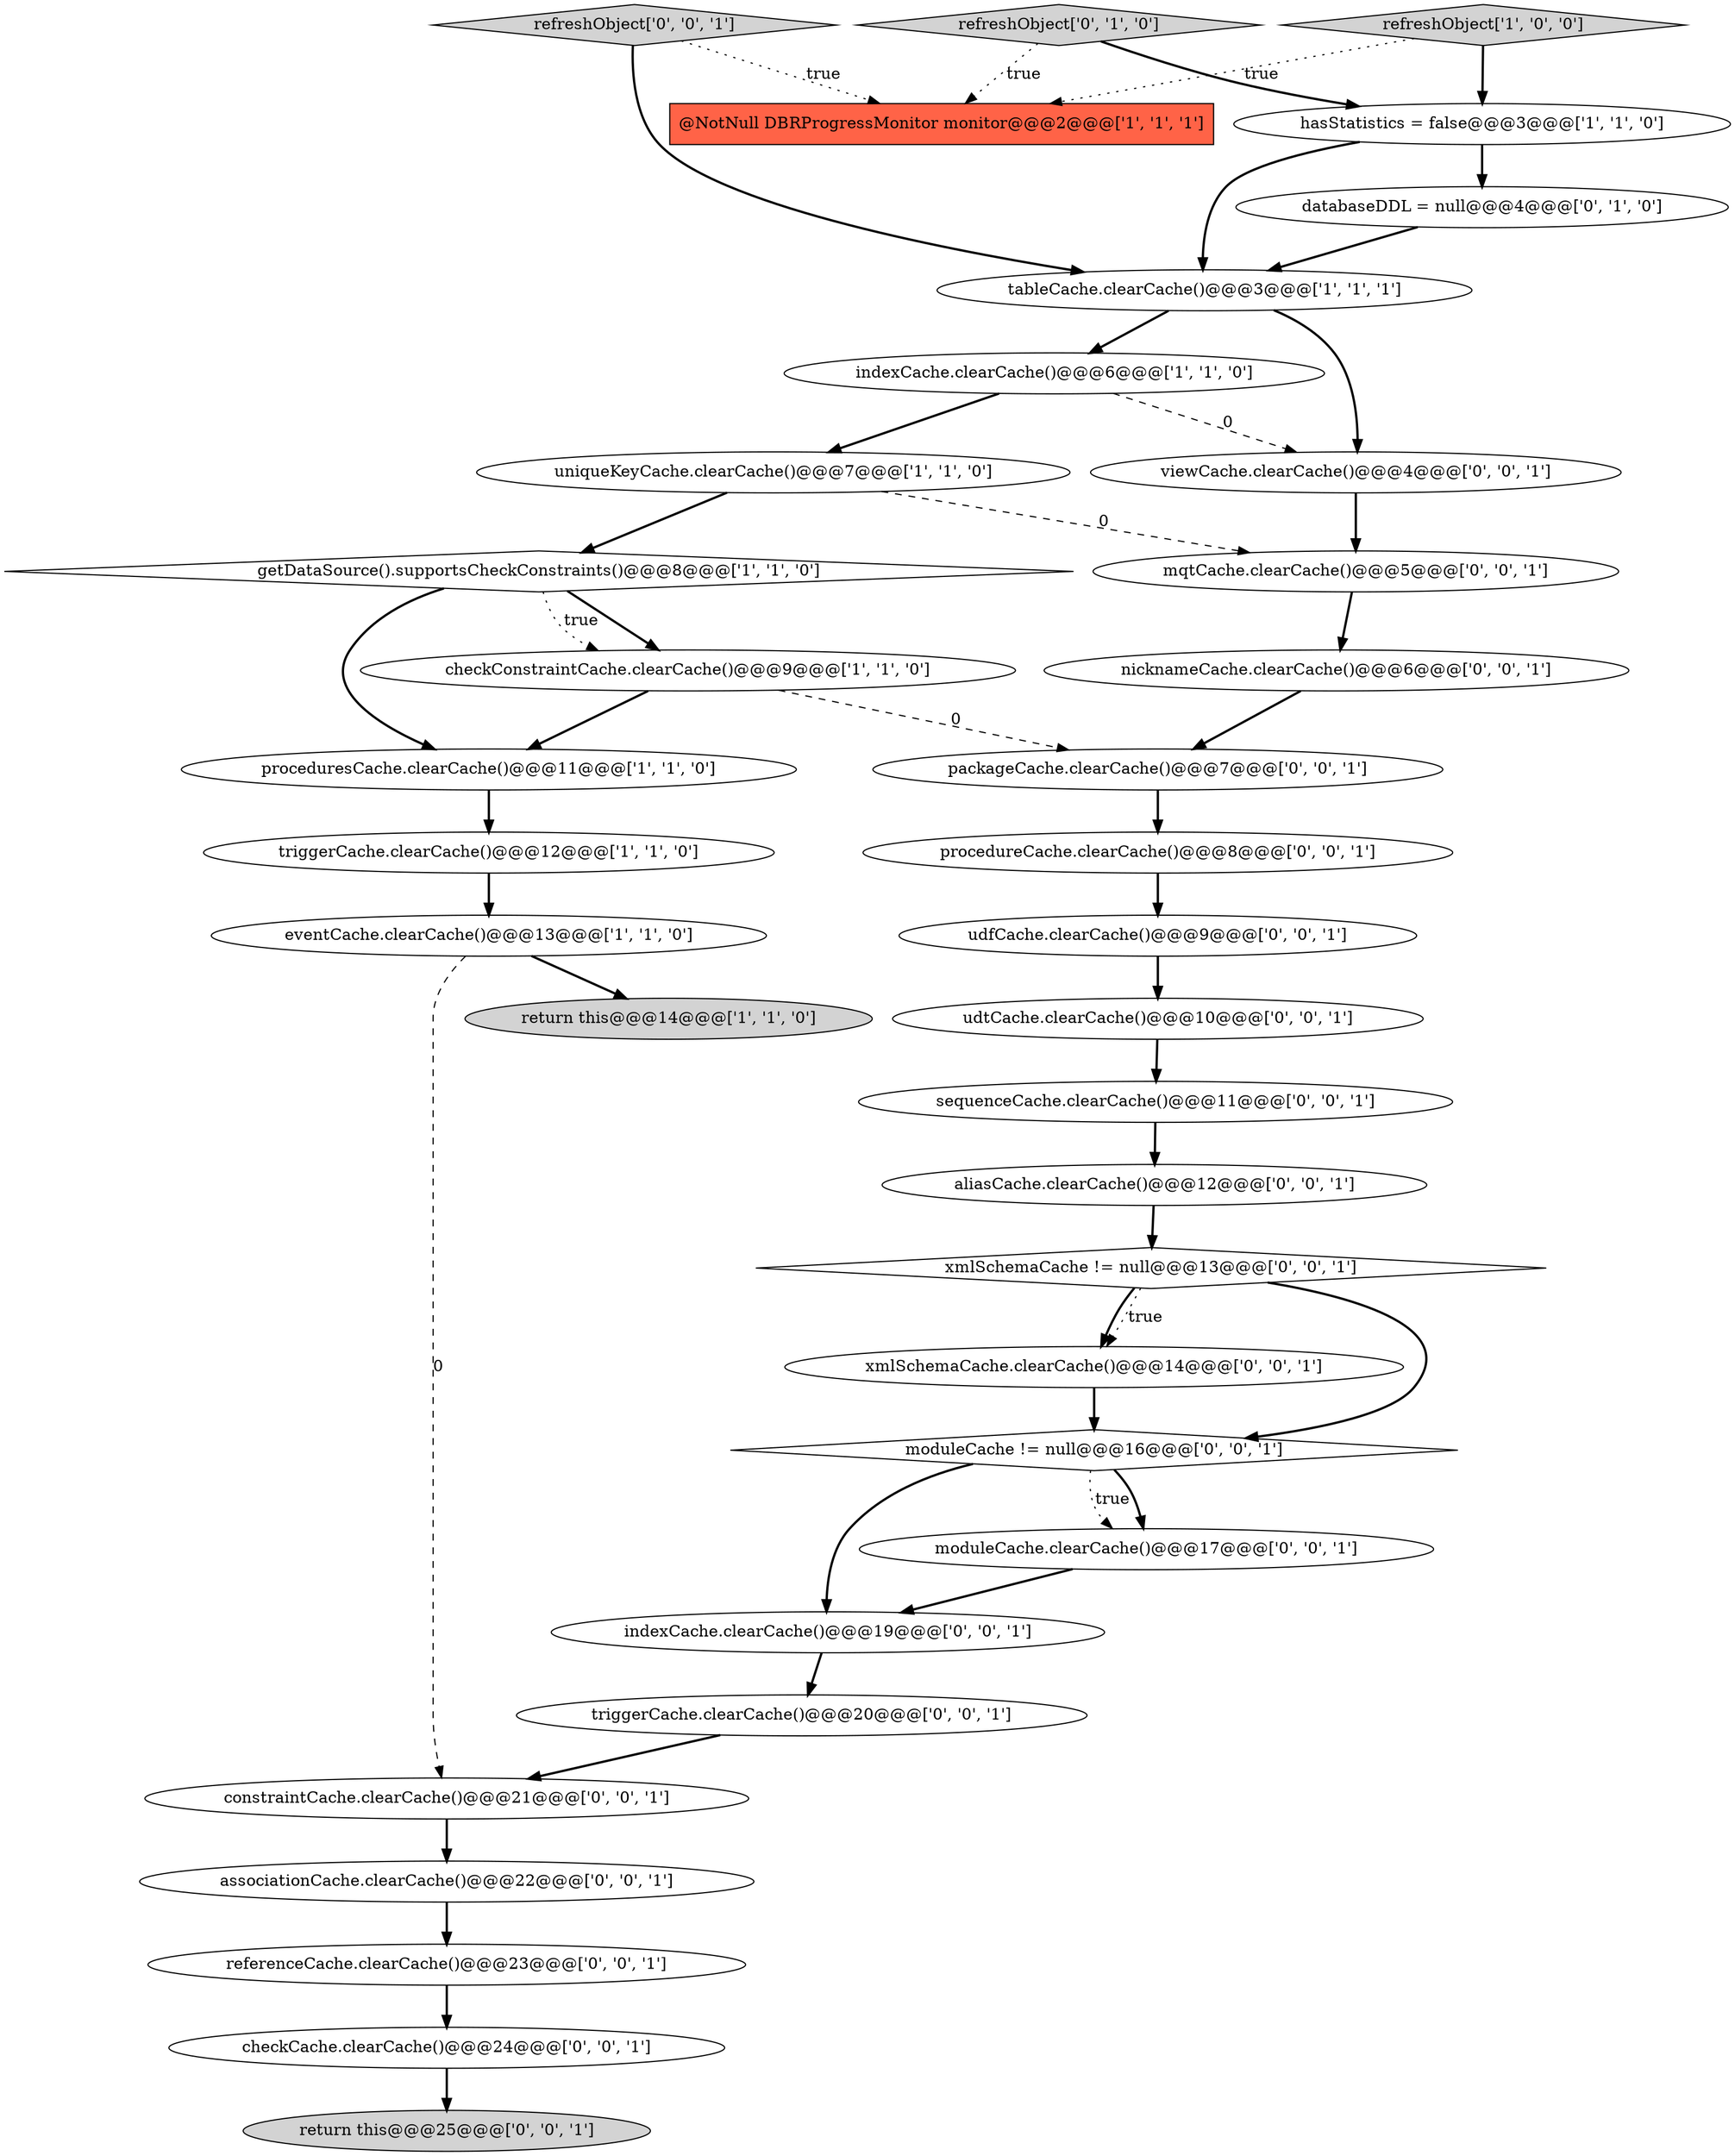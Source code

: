 digraph {
29 [style = filled, label = "triggerCache.clearCache()@@@20@@@['0', '0', '1']", fillcolor = white, shape = ellipse image = "AAA0AAABBB3BBB"];
20 [style = filled, label = "aliasCache.clearCache()@@@12@@@['0', '0', '1']", fillcolor = white, shape = ellipse image = "AAA0AAABBB3BBB"];
18 [style = filled, label = "refreshObject['0', '0', '1']", fillcolor = lightgray, shape = diamond image = "AAA0AAABBB3BBB"];
23 [style = filled, label = "udfCache.clearCache()@@@9@@@['0', '0', '1']", fillcolor = white, shape = ellipse image = "AAA0AAABBB3BBB"];
22 [style = filled, label = "sequenceCache.clearCache()@@@11@@@['0', '0', '1']", fillcolor = white, shape = ellipse image = "AAA0AAABBB3BBB"];
14 [style = filled, label = "xmlSchemaCache.clearCache()@@@14@@@['0', '0', '1']", fillcolor = white, shape = ellipse image = "AAA0AAABBB3BBB"];
24 [style = filled, label = "indexCache.clearCache()@@@19@@@['0', '0', '1']", fillcolor = white, shape = ellipse image = "AAA0AAABBB3BBB"];
3 [style = filled, label = "triggerCache.clearCache()@@@12@@@['1', '1', '0']", fillcolor = white, shape = ellipse image = "AAA0AAABBB1BBB"];
28 [style = filled, label = "packageCache.clearCache()@@@7@@@['0', '0', '1']", fillcolor = white, shape = ellipse image = "AAA0AAABBB3BBB"];
7 [style = filled, label = "getDataSource().supportsCheckConstraints()@@@8@@@['1', '1', '0']", fillcolor = white, shape = diamond image = "AAA0AAABBB1BBB"];
10 [style = filled, label = "hasStatistics = false@@@3@@@['1', '1', '0']", fillcolor = white, shape = ellipse image = "AAA0AAABBB1BBB"];
2 [style = filled, label = "indexCache.clearCache()@@@6@@@['1', '1', '0']", fillcolor = white, shape = ellipse image = "AAA0AAABBB1BBB"];
5 [style = filled, label = "eventCache.clearCache()@@@13@@@['1', '1', '0']", fillcolor = white, shape = ellipse image = "AAA0AAABBB1BBB"];
32 [style = filled, label = "nicknameCache.clearCache()@@@6@@@['0', '0', '1']", fillcolor = white, shape = ellipse image = "AAA0AAABBB3BBB"];
25 [style = filled, label = "xmlSchemaCache != null@@@13@@@['0', '0', '1']", fillcolor = white, shape = diamond image = "AAA0AAABBB3BBB"];
19 [style = filled, label = "referenceCache.clearCache()@@@23@@@['0', '0', '1']", fillcolor = white, shape = ellipse image = "AAA0AAABBB3BBB"];
15 [style = filled, label = "udtCache.clearCache()@@@10@@@['0', '0', '1']", fillcolor = white, shape = ellipse image = "AAA0AAABBB3BBB"];
27 [style = filled, label = "moduleCache != null@@@16@@@['0', '0', '1']", fillcolor = white, shape = diamond image = "AAA0AAABBB3BBB"];
8 [style = filled, label = "checkConstraintCache.clearCache()@@@9@@@['1', '1', '0']", fillcolor = white, shape = ellipse image = "AAA0AAABBB1BBB"];
17 [style = filled, label = "constraintCache.clearCache()@@@21@@@['0', '0', '1']", fillcolor = white, shape = ellipse image = "AAA0AAABBB3BBB"];
21 [style = filled, label = "procedureCache.clearCache()@@@8@@@['0', '0', '1']", fillcolor = white, shape = ellipse image = "AAA0AAABBB3BBB"];
6 [style = filled, label = "uniqueKeyCache.clearCache()@@@7@@@['1', '1', '0']", fillcolor = white, shape = ellipse image = "AAA0AAABBB1BBB"];
11 [style = filled, label = "refreshObject['1', '0', '0']", fillcolor = lightgray, shape = diamond image = "AAA0AAABBB1BBB"];
31 [style = filled, label = "mqtCache.clearCache()@@@5@@@['0', '0', '1']", fillcolor = white, shape = ellipse image = "AAA0AAABBB3BBB"];
12 [style = filled, label = "refreshObject['0', '1', '0']", fillcolor = lightgray, shape = diamond image = "AAA0AAABBB2BBB"];
16 [style = filled, label = "return this@@@25@@@['0', '0', '1']", fillcolor = lightgray, shape = ellipse image = "AAA0AAABBB3BBB"];
34 [style = filled, label = "moduleCache.clearCache()@@@17@@@['0', '0', '1']", fillcolor = white, shape = ellipse image = "AAA0AAABBB3BBB"];
33 [style = filled, label = "associationCache.clearCache()@@@22@@@['0', '0', '1']", fillcolor = white, shape = ellipse image = "AAA0AAABBB3BBB"];
26 [style = filled, label = "checkCache.clearCache()@@@24@@@['0', '0', '1']", fillcolor = white, shape = ellipse image = "AAA0AAABBB3BBB"];
4 [style = filled, label = "return this@@@14@@@['1', '1', '0']", fillcolor = lightgray, shape = ellipse image = "AAA0AAABBB1BBB"];
0 [style = filled, label = "proceduresCache.clearCache()@@@11@@@['1', '1', '0']", fillcolor = white, shape = ellipse image = "AAA0AAABBB1BBB"];
30 [style = filled, label = "viewCache.clearCache()@@@4@@@['0', '0', '1']", fillcolor = white, shape = ellipse image = "AAA0AAABBB3BBB"];
13 [style = filled, label = "databaseDDL = null@@@4@@@['0', '1', '0']", fillcolor = white, shape = ellipse image = "AAA1AAABBB2BBB"];
9 [style = filled, label = "@NotNull DBRProgressMonitor monitor@@@2@@@['1', '1', '1']", fillcolor = tomato, shape = box image = "AAA0AAABBB1BBB"];
1 [style = filled, label = "tableCache.clearCache()@@@3@@@['1', '1', '1']", fillcolor = white, shape = ellipse image = "AAA0AAABBB1BBB"];
28->21 [style = bold, label=""];
14->27 [style = bold, label=""];
11->9 [style = dotted, label="true"];
8->28 [style = dashed, label="0"];
6->31 [style = dashed, label="0"];
7->8 [style = bold, label=""];
23->15 [style = bold, label=""];
26->16 [style = bold, label=""];
8->0 [style = bold, label=""];
34->24 [style = bold, label=""];
7->8 [style = dotted, label="true"];
27->34 [style = dotted, label="true"];
25->14 [style = bold, label=""];
15->22 [style = bold, label=""];
0->3 [style = bold, label=""];
22->20 [style = bold, label=""];
31->32 [style = bold, label=""];
3->5 [style = bold, label=""];
5->4 [style = bold, label=""];
30->31 [style = bold, label=""];
20->25 [style = bold, label=""];
10->1 [style = bold, label=""];
12->10 [style = bold, label=""];
27->24 [style = bold, label=""];
11->10 [style = bold, label=""];
25->14 [style = dotted, label="true"];
10->13 [style = bold, label=""];
12->9 [style = dotted, label="true"];
2->30 [style = dashed, label="0"];
32->28 [style = bold, label=""];
7->0 [style = bold, label=""];
29->17 [style = bold, label=""];
19->26 [style = bold, label=""];
1->30 [style = bold, label=""];
2->6 [style = bold, label=""];
13->1 [style = bold, label=""];
33->19 [style = bold, label=""];
18->1 [style = bold, label=""];
27->34 [style = bold, label=""];
6->7 [style = bold, label=""];
25->27 [style = bold, label=""];
21->23 [style = bold, label=""];
24->29 [style = bold, label=""];
18->9 [style = dotted, label="true"];
5->17 [style = dashed, label="0"];
1->2 [style = bold, label=""];
17->33 [style = bold, label=""];
}
